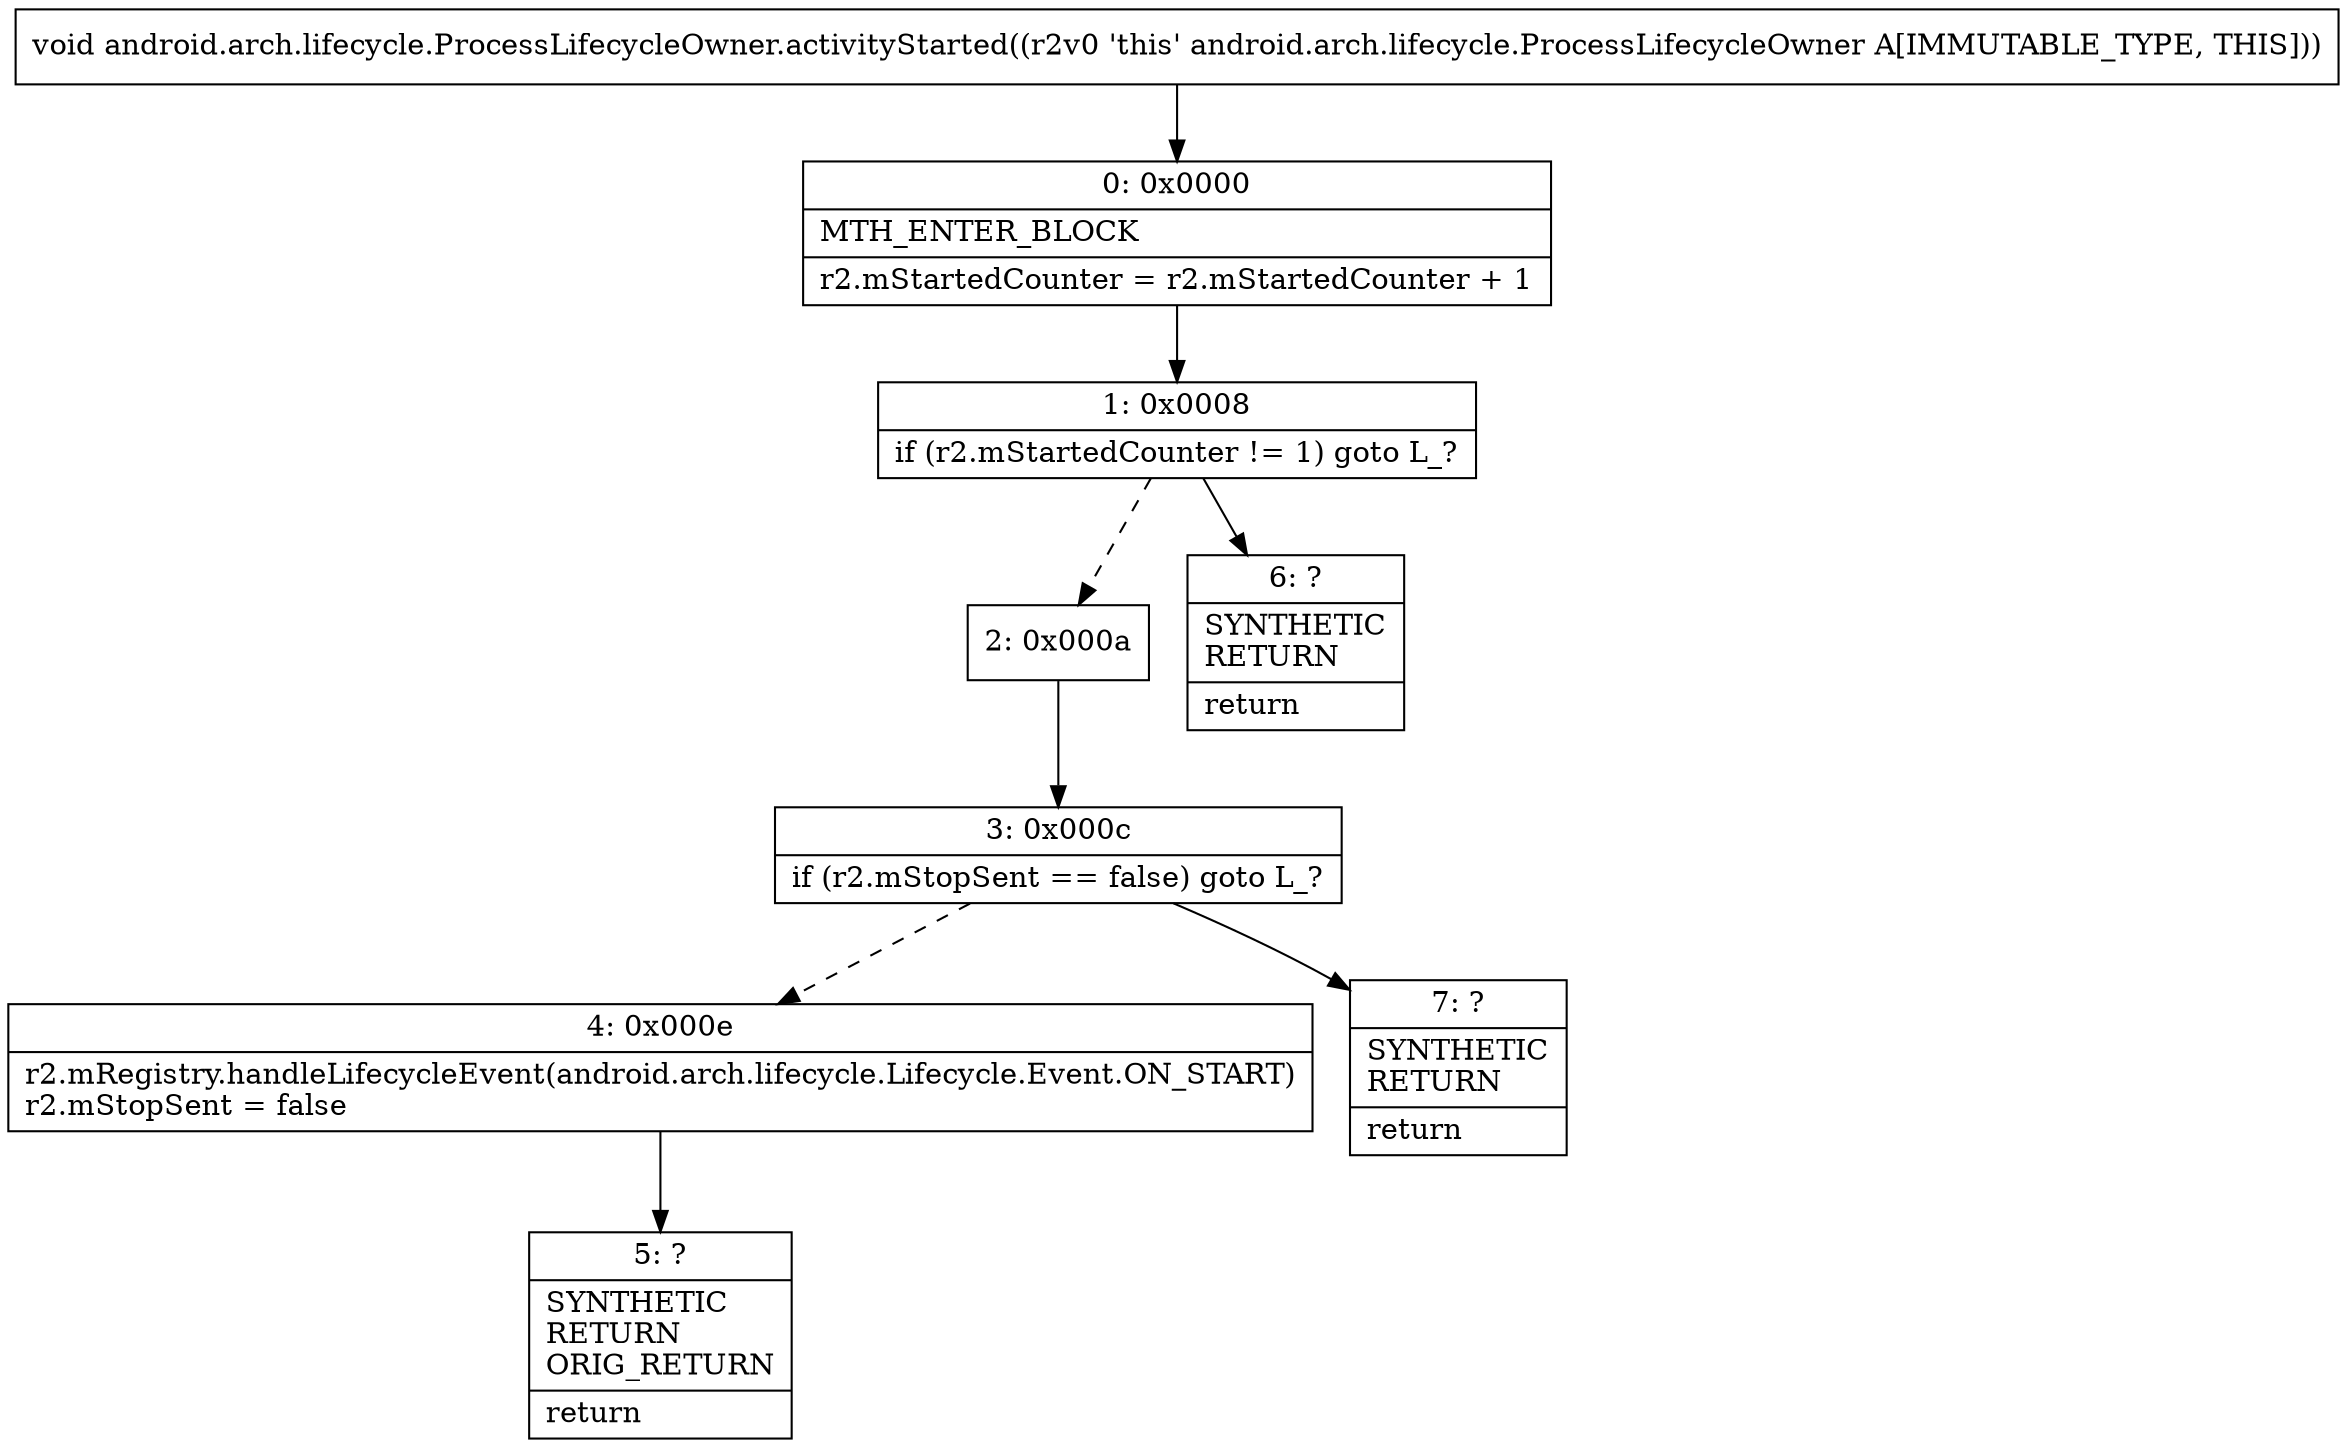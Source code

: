 digraph "CFG forandroid.arch.lifecycle.ProcessLifecycleOwner.activityStarted()V" {
Node_0 [shape=record,label="{0\:\ 0x0000|MTH_ENTER_BLOCK\l|r2.mStartedCounter = r2.mStartedCounter + 1\l}"];
Node_1 [shape=record,label="{1\:\ 0x0008|if (r2.mStartedCounter != 1) goto L_?\l}"];
Node_2 [shape=record,label="{2\:\ 0x000a}"];
Node_3 [shape=record,label="{3\:\ 0x000c|if (r2.mStopSent == false) goto L_?\l}"];
Node_4 [shape=record,label="{4\:\ 0x000e|r2.mRegistry.handleLifecycleEvent(android.arch.lifecycle.Lifecycle.Event.ON_START)\lr2.mStopSent = false\l}"];
Node_5 [shape=record,label="{5\:\ ?|SYNTHETIC\lRETURN\lORIG_RETURN\l|return\l}"];
Node_6 [shape=record,label="{6\:\ ?|SYNTHETIC\lRETURN\l|return\l}"];
Node_7 [shape=record,label="{7\:\ ?|SYNTHETIC\lRETURN\l|return\l}"];
MethodNode[shape=record,label="{void android.arch.lifecycle.ProcessLifecycleOwner.activityStarted((r2v0 'this' android.arch.lifecycle.ProcessLifecycleOwner A[IMMUTABLE_TYPE, THIS])) }"];
MethodNode -> Node_0;
Node_0 -> Node_1;
Node_1 -> Node_2[style=dashed];
Node_1 -> Node_6;
Node_2 -> Node_3;
Node_3 -> Node_4[style=dashed];
Node_3 -> Node_7;
Node_4 -> Node_5;
}

